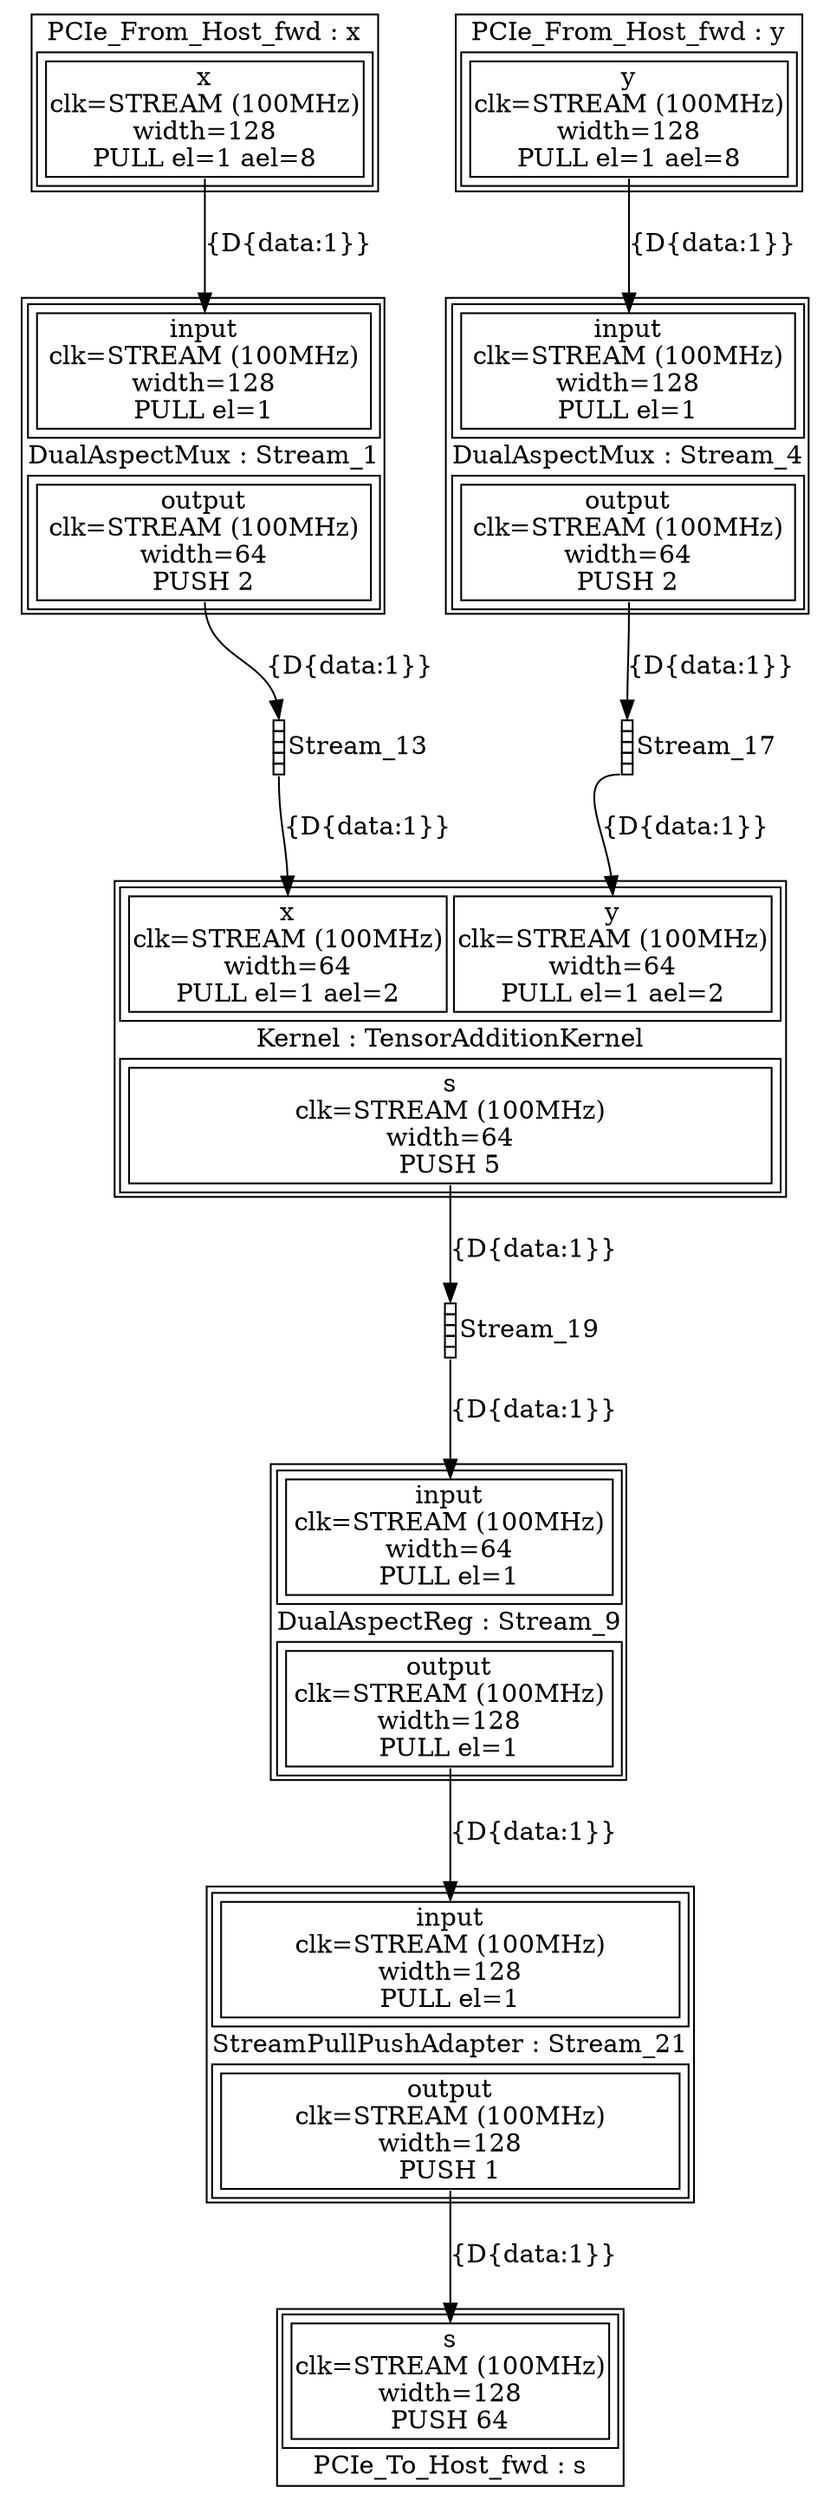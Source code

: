 digraph manager_compiler_graph {
TensorAdditionKernel[shape=plaintext, label=<<TABLE  BORDER="1" CELLPADDING="1" CELLSPACING="1"><TR><TD BGCOLOR="white" BORDER="0" PORT="inputs" ROWSPAN="1" COLSPAN="1"><TABLE  BORDER="1" CELLPADDING="1" CELLSPACING="4"><TR><TD BGCOLOR="white" BORDER="1" PORT="x" ROWSPAN="1" COLSPAN="1">x<BR/>clk=STREAM (100MHz)<BR/>width=64<BR/>PULL el=1 ael=2</TD><TD BGCOLOR="white" BORDER="1" PORT="y" ROWSPAN="1" COLSPAN="1">y<BR/>clk=STREAM (100MHz)<BR/>width=64<BR/>PULL el=1 ael=2</TD></TR></TABLE></TD></TR><TR><TD BGCOLOR="white" BORDER="0" PORT="node_info" ROWSPAN="1" COLSPAN="1">Kernel : TensorAdditionKernel</TD></TR><TR><TD BGCOLOR="white" BORDER="0" PORT="outputs" ROWSPAN="1" COLSPAN="1"><TABLE  BORDER="1" CELLPADDING="1" CELLSPACING="4"><TR><TD BGCOLOR="white" BORDER="1" PORT="s" ROWSPAN="1" COLSPAN="1">s<BR/>clk=STREAM (100MHz)<BR/>width=64<BR/>PUSH 5</TD></TR></TABLE></TD></TR></TABLE>>];
x[shape=plaintext, label=<<TABLE  BORDER="1" CELLPADDING="1" CELLSPACING="1"><TR><TD BGCOLOR="white" BORDER="0" PORT="node_info" ROWSPAN="1" COLSPAN="1">PCIe_From_Host_fwd : x</TD></TR><TR><TD BGCOLOR="white" BORDER="0" PORT="outputs" ROWSPAN="1" COLSPAN="1"><TABLE  BORDER="1" CELLPADDING="1" CELLSPACING="4"><TR><TD BGCOLOR="white" BORDER="1" PORT="x" ROWSPAN="1" COLSPAN="1">x<BR/>clk=STREAM (100MHz)<BR/>width=128<BR/>PULL el=1 ael=8</TD></TR></TABLE></TD></TR></TABLE>>];
y[shape=plaintext, label=<<TABLE  BORDER="1" CELLPADDING="1" CELLSPACING="1"><TR><TD BGCOLOR="white" BORDER="0" PORT="node_info" ROWSPAN="1" COLSPAN="1">PCIe_From_Host_fwd : y</TD></TR><TR><TD BGCOLOR="white" BORDER="0" PORT="outputs" ROWSPAN="1" COLSPAN="1"><TABLE  BORDER="1" CELLPADDING="1" CELLSPACING="4"><TR><TD BGCOLOR="white" BORDER="1" PORT="y" ROWSPAN="1" COLSPAN="1">y<BR/>clk=STREAM (100MHz)<BR/>width=128<BR/>PULL el=1 ael=8</TD></TR></TABLE></TD></TR></TABLE>>];
s[shape=plaintext, label=<<TABLE  BORDER="1" CELLPADDING="1" CELLSPACING="1"><TR><TD BGCOLOR="white" BORDER="0" PORT="inputs" ROWSPAN="1" COLSPAN="1"><TABLE  BORDER="1" CELLPADDING="1" CELLSPACING="4"><TR><TD BGCOLOR="white" BORDER="1" PORT="s" ROWSPAN="1" COLSPAN="1">s<BR/>clk=STREAM (100MHz)<BR/>width=128<BR/>PUSH 64</TD></TR></TABLE></TD></TR><TR><TD BGCOLOR="white" BORDER="0" PORT="node_info" ROWSPAN="1" COLSPAN="1">PCIe_To_Host_fwd : s</TD></TR></TABLE>>];
Stream_1[shape=plaintext, label=<<TABLE  BORDER="1" CELLPADDING="1" CELLSPACING="1"><TR><TD BGCOLOR="white" BORDER="0" PORT="inputs" ROWSPAN="1" COLSPAN="1"><TABLE  BORDER="1" CELLPADDING="1" CELLSPACING="4"><TR><TD BGCOLOR="white" BORDER="1" PORT="input" ROWSPAN="1" COLSPAN="1">input<BR/>clk=STREAM (100MHz)<BR/>width=128<BR/>PULL el=1</TD></TR></TABLE></TD></TR><TR><TD BGCOLOR="white" BORDER="0" PORT="node_info" ROWSPAN="1" COLSPAN="1">DualAspectMux : Stream_1</TD></TR><TR><TD BGCOLOR="white" BORDER="0" PORT="outputs" ROWSPAN="1" COLSPAN="1"><TABLE  BORDER="1" CELLPADDING="1" CELLSPACING="4"><TR><TD BGCOLOR="white" BORDER="1" PORT="output" ROWSPAN="1" COLSPAN="1">output<BR/>clk=STREAM (100MHz)<BR/>width=64<BR/>PUSH 2</TD></TR></TABLE></TD></TR></TABLE>>];
Stream_4[shape=plaintext, label=<<TABLE  BORDER="1" CELLPADDING="1" CELLSPACING="1"><TR><TD BGCOLOR="white" BORDER="0" PORT="inputs" ROWSPAN="1" COLSPAN="1"><TABLE  BORDER="1" CELLPADDING="1" CELLSPACING="4"><TR><TD BGCOLOR="white" BORDER="1" PORT="input" ROWSPAN="1" COLSPAN="1">input<BR/>clk=STREAM (100MHz)<BR/>width=128<BR/>PULL el=1</TD></TR></TABLE></TD></TR><TR><TD BGCOLOR="white" BORDER="0" PORT="node_info" ROWSPAN="1" COLSPAN="1">DualAspectMux : Stream_4</TD></TR><TR><TD BGCOLOR="white" BORDER="0" PORT="outputs" ROWSPAN="1" COLSPAN="1"><TABLE  BORDER="1" CELLPADDING="1" CELLSPACING="4"><TR><TD BGCOLOR="white" BORDER="1" PORT="output" ROWSPAN="1" COLSPAN="1">output<BR/>clk=STREAM (100MHz)<BR/>width=64<BR/>PUSH 2</TD></TR></TABLE></TD></TR></TABLE>>];
Stream_9[shape=plaintext, label=<<TABLE  BORDER="1" CELLPADDING="1" CELLSPACING="1"><TR><TD BGCOLOR="white" BORDER="0" PORT="inputs" ROWSPAN="1" COLSPAN="1"><TABLE  BORDER="1" CELLPADDING="1" CELLSPACING="4"><TR><TD BGCOLOR="white" BORDER="1" PORT="input" ROWSPAN="1" COLSPAN="1">input<BR/>clk=STREAM (100MHz)<BR/>width=64<BR/>PULL el=1</TD></TR></TABLE></TD></TR><TR><TD BGCOLOR="white" BORDER="0" PORT="node_info" ROWSPAN="1" COLSPAN="1">DualAspectReg : Stream_9</TD></TR><TR><TD BGCOLOR="white" BORDER="0" PORT="outputs" ROWSPAN="1" COLSPAN="1"><TABLE  BORDER="1" CELLPADDING="1" CELLSPACING="4"><TR><TD BGCOLOR="white" BORDER="1" PORT="output" ROWSPAN="1" COLSPAN="1">output<BR/>clk=STREAM (100MHz)<BR/>width=128<BR/>PULL el=1</TD></TR></TABLE></TD></TR></TABLE>>];
Stream_21[shape=plaintext, label=<<TABLE  BORDER="1" CELLPADDING="1" CELLSPACING="1"><TR><TD BGCOLOR="white" BORDER="0" PORT="inputs" ROWSPAN="1" COLSPAN="1"><TABLE  BORDER="1" CELLPADDING="1" CELLSPACING="4"><TR><TD BGCOLOR="white" BORDER="1" PORT="input" ROWSPAN="1" COLSPAN="1">input<BR/>clk=STREAM (100MHz)<BR/>width=128<BR/>PULL el=1</TD></TR></TABLE></TD></TR><TR><TD BGCOLOR="white" BORDER="0" PORT="node_info" ROWSPAN="1" COLSPAN="1">StreamPullPushAdapter : Stream_21</TD></TR><TR><TD BGCOLOR="white" BORDER="0" PORT="outputs" ROWSPAN="1" COLSPAN="1"><TABLE  BORDER="1" CELLPADDING="1" CELLSPACING="4"><TR><TD BGCOLOR="white" BORDER="1" PORT="output" ROWSPAN="1" COLSPAN="1">output<BR/>clk=STREAM (100MHz)<BR/>width=128<BR/>PUSH 1</TD></TR></TABLE></TD></TR></TABLE>>];
Stream_13[shape=plaintext, label=<<TABLE BORDER="0" CELLSPACING="0" CELLBORDER="1"> <TR><TD PORT="input"></TD><TD BORDER="0" ROWSPAN="6" WIDTH="1">Stream_13</TD></TR> <TR><TD></TD></TR> <TR><TD></TD></TR> <TR><TD></TD></TR> <TR><TD></TD></TR> <TR HEIGHT="0" CELLPADDING="0" BORDER="0" ><TD CELLPADDING="0" BORDER="0" PORT="output"></TD></TR> </TABLE>>];
Stream_17[shape=plaintext, label=<<TABLE BORDER="0" CELLSPACING="0" CELLBORDER="1"> <TR><TD PORT="input"></TD><TD BORDER="0" ROWSPAN="6" WIDTH="1">Stream_17</TD></TR> <TR><TD></TD></TR> <TR><TD></TD></TR> <TR><TD></TD></TR> <TR><TD></TD></TR> <TR HEIGHT="0" CELLPADDING="0" BORDER="0" ><TD CELLPADDING="0" BORDER="0" PORT="output"></TD></TR> </TABLE>>];
Stream_19[shape=plaintext, label=<<TABLE BORDER="0" CELLSPACING="0" CELLBORDER="1"> <TR><TD PORT="input"></TD><TD BORDER="0" ROWSPAN="6" WIDTH="1">Stream_19</TD></TR> <TR><TD></TD></TR> <TR><TD></TD></TR> <TR><TD></TD></TR> <TR><TD></TD></TR> <TR HEIGHT="0" CELLPADDING="0" BORDER="0" ><TD CELLPADDING="0" BORDER="0" PORT="output"></TD></TR> </TABLE>>];
x -> Stream_1 [headport="input" tailport="x" label="{D{data:1}}"]
y -> Stream_4 [headport="input" tailport="y" label="{D{data:1}}"]
TensorAdditionKernel -> Stream_19 [headport="input" tailport="s" label="{D{data:1}}"]
Stream_1 -> Stream_13 [headport="input" tailport="output" label="{D{data:1}}"]
Stream_4 -> Stream_17 [headport="input" tailport="output" label="{D{data:1}}"]
Stream_9 -> Stream_21 [headport="input" tailport="output" label="{D{data:1}}"]
Stream_21 -> s [headport="s" tailport="output" label="{D{data:1}}"]
Stream_13 -> TensorAdditionKernel [headport="x" tailport="output" label="{D{data:1}}"]
Stream_17 -> TensorAdditionKernel [headport="y" tailport="output" label="{D{data:1}}"]
Stream_19 -> Stream_9 [headport="input" tailport="output" label="{D{data:1}}"]
}
